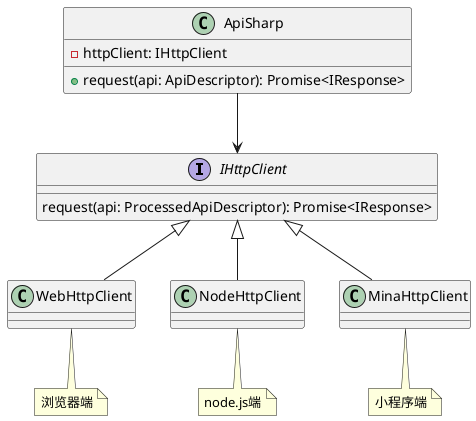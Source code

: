 @startuml class
interface IHttpClient {
  request(api: ProcessedApiDescriptor): Promise<IResponse>
}
class WebHttpClient
note bottom of WebHttpClient: 浏览器端
class NodeHttpClient
note bottom of NodeHttpClient: node.js端
class MinaHttpClient
note bottom of MinaHttpClient: 小程序端

class ApiSharp {
  -httpClient: IHttpClient
  +request(api: ApiDescriptor): Promise<IResponse>
}

ApiSharp --> IHttpClient
IHttpClient <|-- WebHttpClient 
IHttpClient <|-- NodeHttpClient
IHttpClient <|-- MinaHttpClient
@enduml